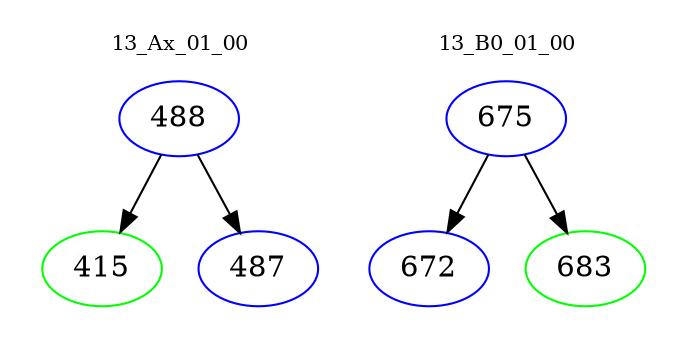 digraph{
subgraph cluster_0 {
color = white
label = "13_Ax_01_00";
fontsize=10;
T0_488 [label="488", color="blue"]
T0_488 -> T0_415 [color="black"]
T0_415 [label="415", color="green"]
T0_488 -> T0_487 [color="black"]
T0_487 [label="487", color="blue"]
}
subgraph cluster_1 {
color = white
label = "13_B0_01_00";
fontsize=10;
T1_675 [label="675", color="blue"]
T1_675 -> T1_672 [color="black"]
T1_672 [label="672", color="blue"]
T1_675 -> T1_683 [color="black"]
T1_683 [label="683", color="green"]
}
}
